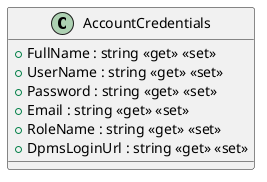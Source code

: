 @startuml
class AccountCredentials {
    + FullName : string <<get>> <<set>>
    + UserName : string <<get>> <<set>>
    + Password : string <<get>> <<set>>
    + Email : string <<get>> <<set>>
    + RoleName : string <<get>> <<set>>
    + DpmsLoginUrl : string <<get>> <<set>>
}
@enduml
